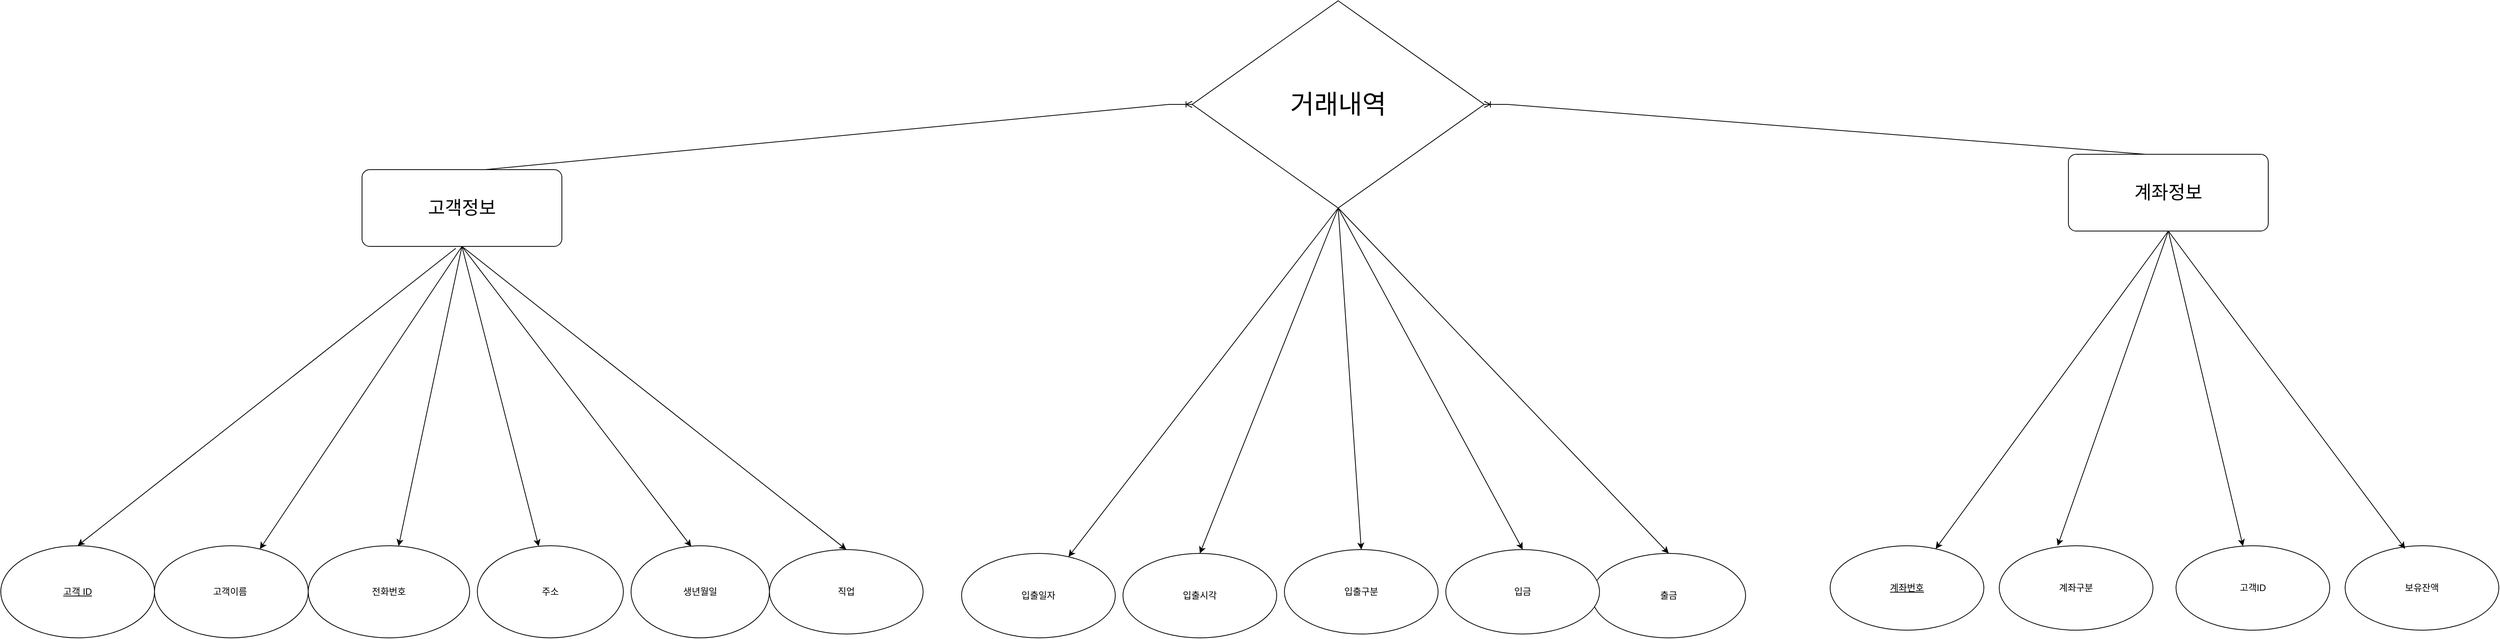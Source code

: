 <mxfile version="21.3.2" type="device">
  <diagram name="페이지-1" id="CnXpa03zaR94KosKpgwv">
    <mxGraphModel dx="4097" dy="2160" grid="1" gridSize="10" guides="1" tooltips="1" connect="1" arrows="1" fold="1" page="1" pageScale="1" pageWidth="4681" pageHeight="3300" math="0" shadow="0">
      <root>
        <mxCell id="0" />
        <mxCell id="1" parent="0" />
        <mxCell id="EBDidCzEkcWg11ysb4Zm-15" style="rounded=0;orthogonalLoop=1;jettySize=auto;html=1;exitX=0.5;exitY=1;exitDx=0;exitDy=0;" parent="1" source="EBDidCzEkcWg11ysb4Zm-1" target="EBDidCzEkcWg11ysb4Zm-8" edge="1">
          <mxGeometry relative="1" as="geometry" />
        </mxCell>
        <mxCell id="EBDidCzEkcWg11ysb4Zm-16" style="rounded=0;orthogonalLoop=1;jettySize=auto;html=1;exitX=0.5;exitY=1;exitDx=0;exitDy=0;exitPerimeter=0;" parent="1" source="EBDidCzEkcWg11ysb4Zm-1" target="EBDidCzEkcWg11ysb4Zm-10" edge="1">
          <mxGeometry relative="1" as="geometry">
            <mxPoint x="590" y="570" as="sourcePoint" />
          </mxGeometry>
        </mxCell>
        <mxCell id="EBDidCzEkcWg11ysb4Zm-17" style="rounded=0;orthogonalLoop=1;jettySize=auto;html=1;exitX=0.5;exitY=1;exitDx=0;exitDy=0;" parent="1" source="EBDidCzEkcWg11ysb4Zm-1" target="EBDidCzEkcWg11ysb4Zm-11" edge="1">
          <mxGeometry relative="1" as="geometry" />
        </mxCell>
        <mxCell id="EBDidCzEkcWg11ysb4Zm-18" style="rounded=0;orthogonalLoop=1;jettySize=auto;html=1;exitX=0.5;exitY=1;exitDx=0;exitDy=0;entryX=0.435;entryY=0.009;entryDx=0;entryDy=0;entryPerimeter=0;" parent="1" source="EBDidCzEkcWg11ysb4Zm-1" target="EBDidCzEkcWg11ysb4Zm-12" edge="1">
          <mxGeometry relative="1" as="geometry">
            <mxPoint x="920" y="780" as="targetPoint" />
          </mxGeometry>
        </mxCell>
        <mxCell id="EBDidCzEkcWg11ysb4Zm-19" style="rounded=0;orthogonalLoop=1;jettySize=auto;html=1;entryX=0.5;entryY=0;entryDx=0;entryDy=0;exitX=0.5;exitY=1;exitDx=0;exitDy=0;" parent="1" source="EBDidCzEkcWg11ysb4Zm-1" target="EBDidCzEkcWg11ysb4Zm-13" edge="1">
          <mxGeometry relative="1" as="geometry" />
        </mxCell>
        <mxCell id="EBDidCzEkcWg11ysb4Zm-21" style="rounded=0;orthogonalLoop=1;jettySize=auto;html=1;entryX=0.5;entryY=0;entryDx=0;entryDy=0;exitX=0.469;exitY=1.025;exitDx=0;exitDy=0;exitPerimeter=0;" parent="1" source="EBDidCzEkcWg11ysb4Zm-1" target="EBDidCzEkcWg11ysb4Zm-2" edge="1">
          <mxGeometry relative="1" as="geometry" />
        </mxCell>
        <mxCell id="EBDidCzEkcWg11ysb4Zm-1" value="고객정보" style="rounded=1;arcSize=10;whiteSpace=wrap;html=1;align=center;fontSize=24;" parent="1" vertex="1">
          <mxGeometry x="490" y="280" width="260" height="100" as="geometry" />
        </mxCell>
        <mxCell id="EBDidCzEkcWg11ysb4Zm-2" value="고객 ID" style="ellipse;whiteSpace=wrap;html=1;align=center;fontStyle=4;" parent="1" vertex="1">
          <mxGeometry x="20" y="770" width="200" height="120" as="geometry" />
        </mxCell>
        <mxCell id="EBDidCzEkcWg11ysb4Zm-8" value="고객이름&amp;nbsp;" style="ellipse;whiteSpace=wrap;html=1;align=center;" parent="1" vertex="1">
          <mxGeometry x="220" y="770" width="200" height="120" as="geometry" />
        </mxCell>
        <mxCell id="EBDidCzEkcWg11ysb4Zm-10" value="전화번호" style="ellipse;whiteSpace=wrap;html=1;align=center;" parent="1" vertex="1">
          <mxGeometry x="420" y="770" width="210" height="120" as="geometry" />
        </mxCell>
        <mxCell id="EBDidCzEkcWg11ysb4Zm-11" value="주소" style="ellipse;whiteSpace=wrap;html=1;align=center;" parent="1" vertex="1">
          <mxGeometry x="640" y="770" width="190" height="120" as="geometry" />
        </mxCell>
        <mxCell id="EBDidCzEkcWg11ysb4Zm-12" value="생년월일" style="ellipse;whiteSpace=wrap;html=1;align=center;" parent="1" vertex="1">
          <mxGeometry x="840" y="770" width="180" height="120" as="geometry" />
        </mxCell>
        <mxCell id="EBDidCzEkcWg11ysb4Zm-13" value="직업" style="ellipse;whiteSpace=wrap;html=1;align=center;" parent="1" vertex="1">
          <mxGeometry x="1020" y="775" width="200" height="110" as="geometry" />
        </mxCell>
        <mxCell id="EBDidCzEkcWg11ysb4Zm-25" value="입출일자" style="ellipse;whiteSpace=wrap;html=1;align=center;" parent="1" vertex="1">
          <mxGeometry x="1270" y="780" width="200" height="110" as="geometry" />
        </mxCell>
        <mxCell id="EBDidCzEkcWg11ysb4Zm-26" value="입출시각" style="ellipse;whiteSpace=wrap;html=1;align=center;" parent="1" vertex="1">
          <mxGeometry x="1480" y="780" width="200" height="110" as="geometry" />
        </mxCell>
        <mxCell id="EBDidCzEkcWg11ysb4Zm-27" value="입출구분" style="ellipse;whiteSpace=wrap;html=1;align=center;" parent="1" vertex="1">
          <mxGeometry x="1690" y="775" width="200" height="110" as="geometry" />
        </mxCell>
        <mxCell id="EBDidCzEkcWg11ysb4Zm-28" value="출금" style="ellipse;whiteSpace=wrap;html=1;align=center;" parent="1" vertex="1">
          <mxGeometry x="2090.0" y="780" width="200" height="110" as="geometry" />
        </mxCell>
        <mxCell id="EBDidCzEkcWg11ysb4Zm-29" value="입금" style="ellipse;whiteSpace=wrap;html=1;align=center;" parent="1" vertex="1">
          <mxGeometry x="1900.0" y="775" width="200" height="110" as="geometry" />
        </mxCell>
        <mxCell id="EBDidCzEkcWg11ysb4Zm-31" style="rounded=0;orthogonalLoop=1;jettySize=auto;html=1;exitX=0.5;exitY=1;exitDx=0;exitDy=0;" parent="1" source="ttljiK-qB7Gj7tMOoy-n-1" target="EBDidCzEkcWg11ysb4Zm-25" edge="1">
          <mxGeometry relative="1" as="geometry">
            <mxPoint x="1901.22" y="610" as="sourcePoint" />
            <mxPoint x="1442.22" y="771" as="targetPoint" />
          </mxGeometry>
        </mxCell>
        <mxCell id="EBDidCzEkcWg11ysb4Zm-32" style="rounded=0;orthogonalLoop=1;jettySize=auto;html=1;entryX=0.5;entryY=0;entryDx=0;entryDy=0;exitX=0.5;exitY=1;exitDx=0;exitDy=0;" parent="1" source="ttljiK-qB7Gj7tMOoy-n-1" target="EBDidCzEkcWg11ysb4Zm-26" edge="1">
          <mxGeometry relative="1" as="geometry">
            <mxPoint x="1901.22" y="610" as="sourcePoint" />
            <mxPoint x="1651.22" y="771" as="targetPoint" />
          </mxGeometry>
        </mxCell>
        <mxCell id="EBDidCzEkcWg11ysb4Zm-33" style="rounded=0;orthogonalLoop=1;jettySize=auto;html=1;entryX=0.5;entryY=0;entryDx=0;entryDy=0;exitX=0.5;exitY=1;exitDx=0;exitDy=0;" parent="1" source="ttljiK-qB7Gj7tMOoy-n-1" target="EBDidCzEkcWg11ysb4Zm-27" edge="1">
          <mxGeometry relative="1" as="geometry">
            <mxPoint x="1901.22" y="610" as="sourcePoint" />
            <mxPoint x="1801.22" y="760" as="targetPoint" />
          </mxGeometry>
        </mxCell>
        <mxCell id="EBDidCzEkcWg11ysb4Zm-34" style="rounded=0;orthogonalLoop=1;jettySize=auto;html=1;entryX=0.5;entryY=0;entryDx=0;entryDy=0;entryPerimeter=0;exitX=0.5;exitY=1;exitDx=0;exitDy=0;" parent="1" source="ttljiK-qB7Gj7tMOoy-n-1" target="EBDidCzEkcWg11ysb4Zm-29" edge="1">
          <mxGeometry relative="1" as="geometry">
            <mxPoint x="1901.22" y="610" as="sourcePoint" />
            <mxPoint x="2001.22" y="760" as="targetPoint" />
          </mxGeometry>
        </mxCell>
        <mxCell id="EBDidCzEkcWg11ysb4Zm-35" style="rounded=0;orthogonalLoop=1;jettySize=auto;html=1;exitX=0.5;exitY=1;exitDx=0;exitDy=0;entryX=0.5;entryY=0;entryDx=0;entryDy=0;" parent="1" source="ttljiK-qB7Gj7tMOoy-n-1" target="EBDidCzEkcWg11ysb4Zm-28" edge="1">
          <mxGeometry relative="1" as="geometry">
            <mxPoint x="1901.22" y="610" as="sourcePoint" />
            <mxPoint x="2188.22" y="756" as="targetPoint" />
          </mxGeometry>
        </mxCell>
        <mxCell id="EBDidCzEkcWg11ysb4Zm-36" value="" style="rounded=0;orthogonalLoop=1;jettySize=auto;html=1;exitX=0.5;exitY=1;exitDx=0;exitDy=0;" parent="1" source="ttljiK-qB7Gj7tMOoy-n-2" target="EBDidCzEkcWg11ysb4Zm-24" edge="1">
          <mxGeometry relative="1" as="geometry">
            <mxPoint x="2690" y="470" as="sourcePoint" />
            <mxPoint x="1459.996" y="801.121" as="targetPoint" />
          </mxGeometry>
        </mxCell>
        <mxCell id="EBDidCzEkcWg11ysb4Zm-24" value="계좌번호" style="ellipse;whiteSpace=wrap;html=1;align=center;fontStyle=4;" parent="1" vertex="1">
          <mxGeometry x="2400" y="770" width="200" height="110" as="geometry" />
        </mxCell>
        <mxCell id="ttljiK-qB7Gj7tMOoy-n-1" value="거래내역" style="shape=rhombus;perimeter=rhombusPerimeter;whiteSpace=wrap;html=1;align=center;fontSize=34;" vertex="1" parent="1">
          <mxGeometry x="1570.0" y="60" width="380" height="270" as="geometry" />
        </mxCell>
        <mxCell id="ttljiK-qB7Gj7tMOoy-n-2" value="계좌정보&lt;br&gt;" style="rounded=1;arcSize=10;whiteSpace=wrap;html=1;align=center;fontSize=24;" vertex="1" parent="1">
          <mxGeometry x="2710.0" y="260" width="260" height="100" as="geometry" />
        </mxCell>
        <mxCell id="ttljiK-qB7Gj7tMOoy-n-3" value="" style="edgeStyle=entityRelationEdgeStyle;fontSize=12;html=1;endArrow=ERoneToMany;rounded=0;entryX=0;entryY=0.5;entryDx=0;entryDy=0;exitX=0.5;exitY=0;exitDx=0;exitDy=0;" edge="1" parent="1" source="EBDidCzEkcWg11ysb4Zm-1" target="ttljiK-qB7Gj7tMOoy-n-1">
          <mxGeometry width="100" height="100" relative="1" as="geometry">
            <mxPoint x="1290" y="740" as="sourcePoint" />
            <mxPoint x="1390" y="640" as="targetPoint" />
          </mxGeometry>
        </mxCell>
        <mxCell id="ttljiK-qB7Gj7tMOoy-n-4" value="" style="edgeStyle=entityRelationEdgeStyle;fontSize=12;html=1;endArrow=ERoneToMany;rounded=0;entryX=1;entryY=0.5;entryDx=0;entryDy=0;exitX=0.5;exitY=0;exitDx=0;exitDy=0;" edge="1" parent="1" source="ttljiK-qB7Gj7tMOoy-n-2" target="ttljiK-qB7Gj7tMOoy-n-1">
          <mxGeometry width="100" height="100" relative="1" as="geometry">
            <mxPoint x="1360" y="472.5" as="sourcePoint" />
            <mxPoint x="2090" y="277.5" as="targetPoint" />
          </mxGeometry>
        </mxCell>
        <mxCell id="ttljiK-qB7Gj7tMOoy-n-5" value="계좌구분&lt;br&gt;" style="ellipse;whiteSpace=wrap;html=1;align=center;" vertex="1" parent="1">
          <mxGeometry x="2620.0" y="770" width="200" height="110" as="geometry" />
        </mxCell>
        <mxCell id="ttljiK-qB7Gj7tMOoy-n-6" value="고객ID&lt;br&gt;" style="ellipse;whiteSpace=wrap;html=1;align=center;" vertex="1" parent="1">
          <mxGeometry x="2850.0" y="770" width="200" height="110" as="geometry" />
        </mxCell>
        <mxCell id="ttljiK-qB7Gj7tMOoy-n-7" value="보유잔액&lt;br&gt;" style="ellipse;whiteSpace=wrap;html=1;align=center;" vertex="1" parent="1">
          <mxGeometry x="3070.0" y="770" width="200" height="110" as="geometry" />
        </mxCell>
        <mxCell id="ttljiK-qB7Gj7tMOoy-n-8" value="" style="rounded=0;orthogonalLoop=1;jettySize=auto;html=1;exitX=0.5;exitY=1;exitDx=0;exitDy=0;entryX=0.38;entryY=0;entryDx=0;entryDy=0;entryPerimeter=0;" edge="1" parent="1" source="ttljiK-qB7Gj7tMOoy-n-2" target="ttljiK-qB7Gj7tMOoy-n-5">
          <mxGeometry relative="1" as="geometry">
            <mxPoint x="2712" y="440" as="sourcePoint" />
            <mxPoint x="2560" y="752" as="targetPoint" />
          </mxGeometry>
        </mxCell>
        <mxCell id="ttljiK-qB7Gj7tMOoy-n-9" value="" style="rounded=0;orthogonalLoop=1;jettySize=auto;html=1;exitX=0.5;exitY=1;exitDx=0;exitDy=0;" edge="1" parent="1" source="ttljiK-qB7Gj7tMOoy-n-2" target="ttljiK-qB7Gj7tMOoy-n-6">
          <mxGeometry relative="1" as="geometry">
            <mxPoint x="2698" y="480" as="sourcePoint" />
            <mxPoint x="2546" y="792" as="targetPoint" />
          </mxGeometry>
        </mxCell>
        <mxCell id="ttljiK-qB7Gj7tMOoy-n-10" value="" style="rounded=0;orthogonalLoop=1;jettySize=auto;html=1;entryX=0.39;entryY=0.036;entryDx=0;entryDy=0;entryPerimeter=0;exitX=0.5;exitY=1;exitDx=0;exitDy=0;" edge="1" parent="1" source="ttljiK-qB7Gj7tMOoy-n-2" target="ttljiK-qB7Gj7tMOoy-n-7">
          <mxGeometry relative="1" as="geometry">
            <mxPoint x="2708" y="490" as="sourcePoint" />
            <mxPoint x="2556" y="802" as="targetPoint" />
          </mxGeometry>
        </mxCell>
      </root>
    </mxGraphModel>
  </diagram>
</mxfile>
